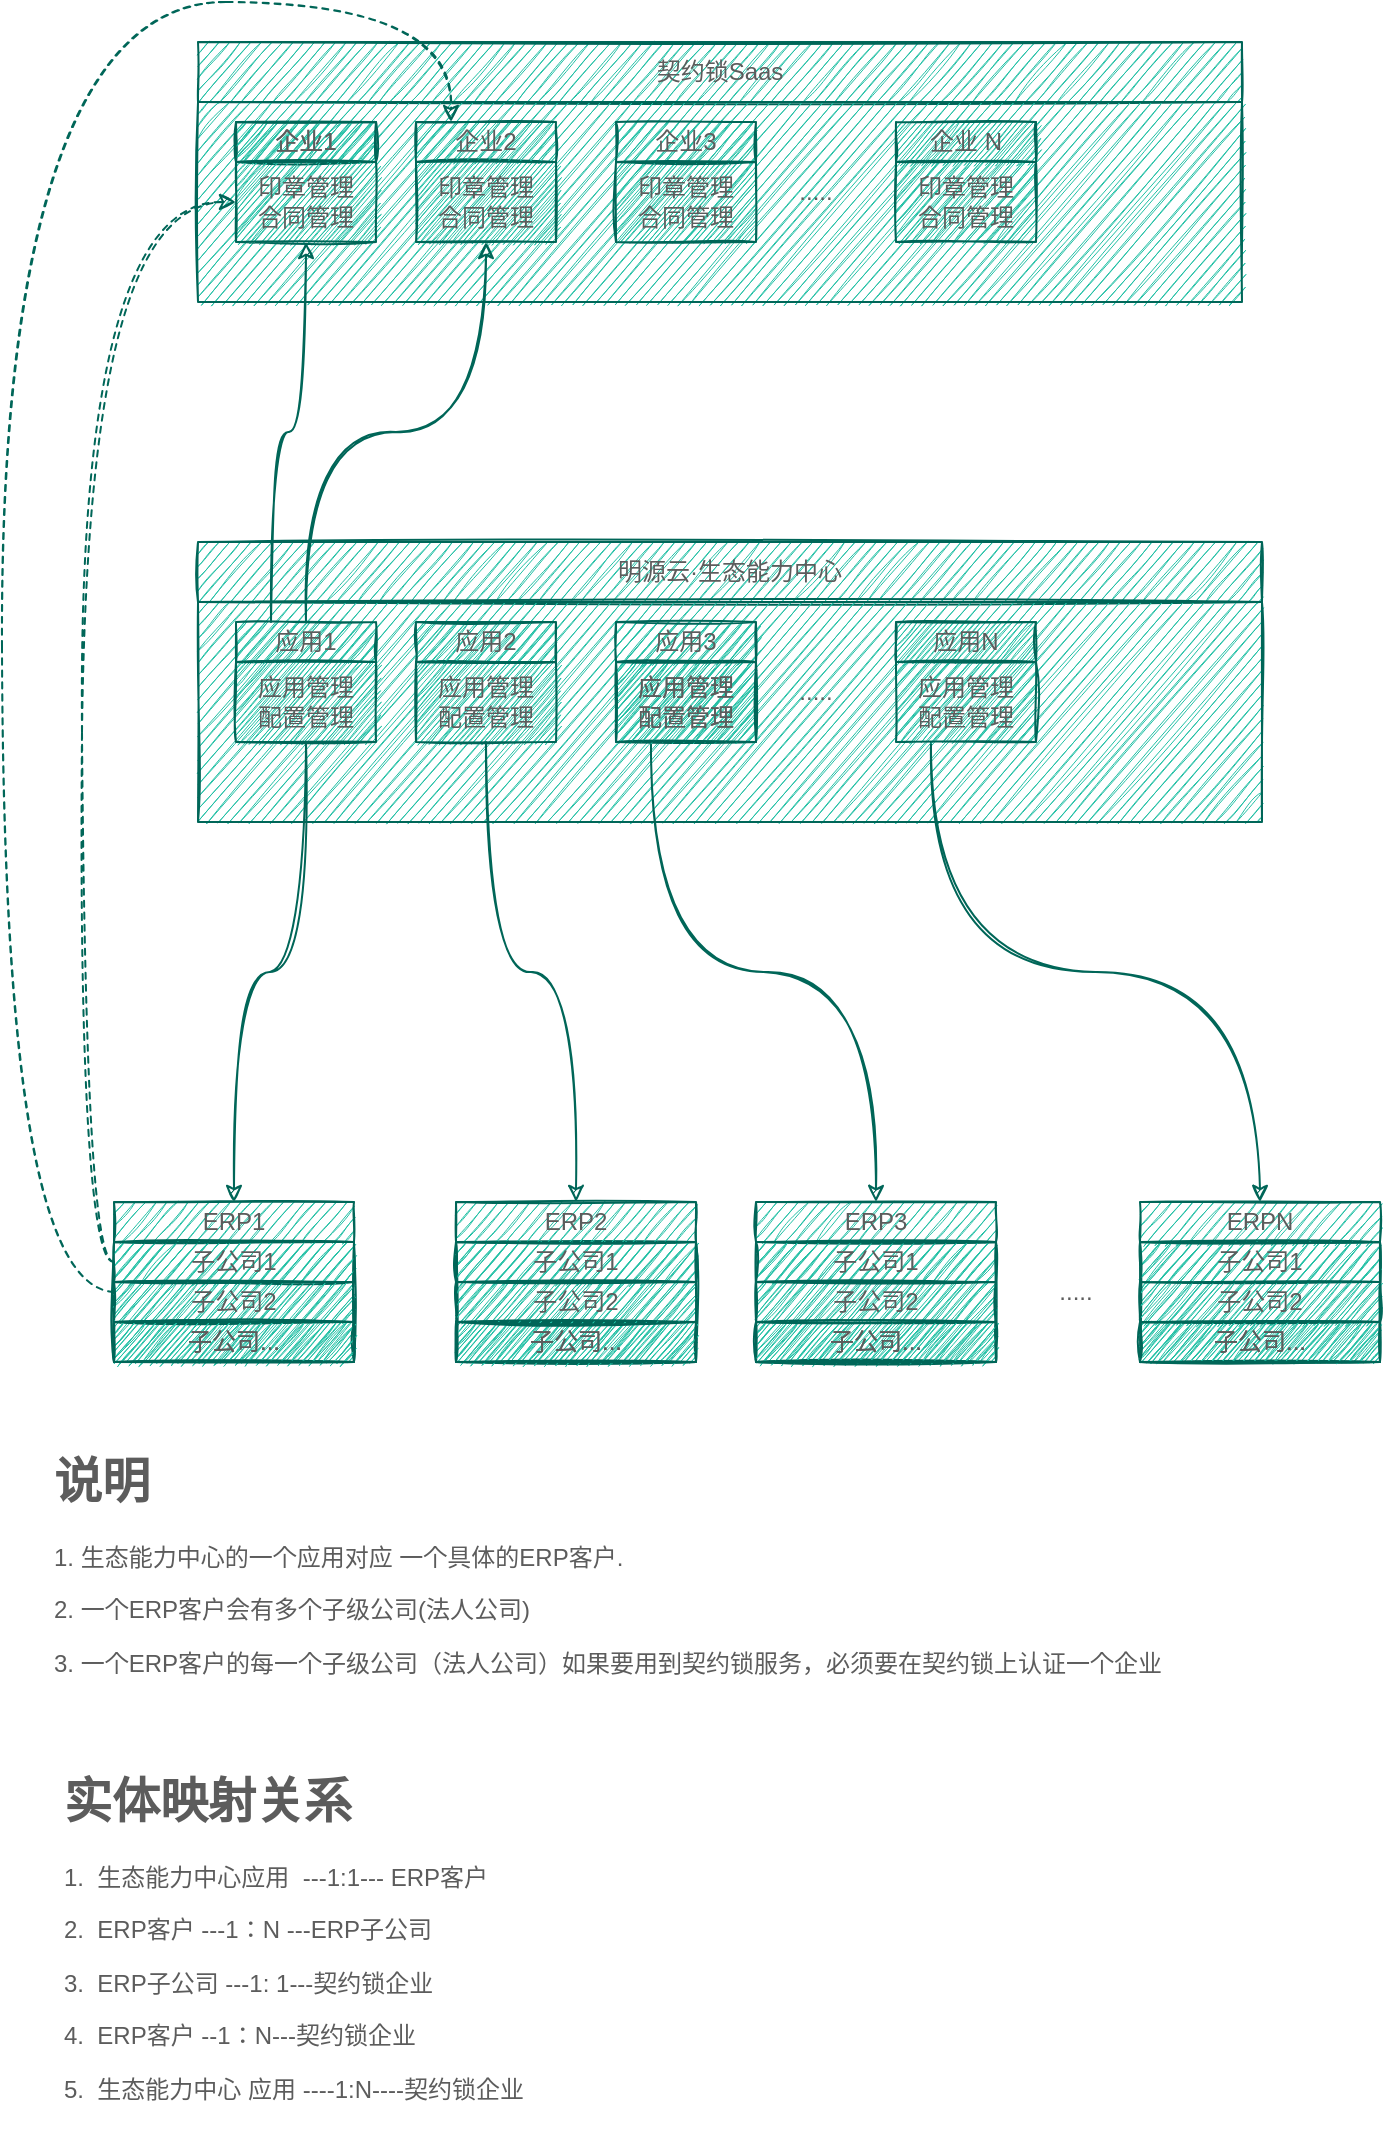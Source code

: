 <mxfile version="15.5.8" type="github">
  <diagram id="FIEFWtWOcGt9es1YW2cE" name="第 1 页">
    <mxGraphModel dx="1422" dy="833" grid="1" gridSize="10" guides="1" tooltips="1" connect="1" arrows="1" fold="1" page="1" pageScale="1" pageWidth="827" pageHeight="1169" math="0" shadow="0">
      <root>
        <mxCell id="0" />
        <mxCell id="1" parent="0" />
        <mxCell id="ypXxrbu6_z9xNNzj4wrC-1" value="契约锁Saas" style="whiteSpace=wrap;html=1;sketch=1;fillColor=#21C0A5;strokeColor=#006658;fontColor=#5C5C5C;" vertex="1" parent="1">
          <mxGeometry x="175" y="80" width="522" height="30" as="geometry" />
        </mxCell>
        <mxCell id="ypXxrbu6_z9xNNzj4wrC-2" value="明源云·生态能力中心" style="whiteSpace=wrap;html=1;sketch=1;fillColor=#21C0A5;strokeColor=#006658;fontColor=#5C5C5C;" vertex="1" parent="1">
          <mxGeometry x="175" y="330" width="532" height="30" as="geometry" />
        </mxCell>
        <mxCell id="ypXxrbu6_z9xNNzj4wrC-7" value="" style="whiteSpace=wrap;html=1;sketch=1;fillColor=#21C0A5;strokeColor=#006658;fontColor=#5C5C5C;" vertex="1" parent="1">
          <mxGeometry x="175" y="110" width="522" height="100" as="geometry" />
        </mxCell>
        <mxCell id="ypXxrbu6_z9xNNzj4wrC-8" value="" style="whiteSpace=wrap;html=1;sketch=1;fillColor=#21C0A5;strokeColor=#006658;fontColor=#5C5C5C;" vertex="1" parent="1">
          <mxGeometry x="175" y="360" width="532" height="110" as="geometry" />
        </mxCell>
        <mxCell id="ypXxrbu6_z9xNNzj4wrC-10" value="" style="whiteSpace=wrap;html=1;sketch=1;fillColor=#21C0A5;strokeColor=#006658;fontColor=#5C5C5C;" vertex="1" parent="1">
          <mxGeometry x="133" y="680" width="120" height="60" as="geometry" />
        </mxCell>
        <mxCell id="ypXxrbu6_z9xNNzj4wrC-13" value="ERP1" style="whiteSpace=wrap;html=1;sketch=1;fillColor=#21C0A5;strokeColor=#006658;fontColor=#5C5C5C;" vertex="1" parent="1">
          <mxGeometry x="133" y="660" width="120" height="20" as="geometry" />
        </mxCell>
        <mxCell id="ypXxrbu6_z9xNNzj4wrC-18" value="企业1" style="whiteSpace=wrap;html=1;sketch=1;fillColor=#21C0A5;strokeColor=#006658;fontColor=#5C5C5C;" vertex="1" parent="1">
          <mxGeometry x="194" y="120" width="70" height="20" as="geometry" />
        </mxCell>
        <mxCell id="ypXxrbu6_z9xNNzj4wrC-19" value="印章管理&lt;br&gt;合同管理" style="whiteSpace=wrap;html=1;sketch=1;fillColor=#21C0A5;strokeColor=#006658;fontColor=#5C5C5C;" vertex="1" parent="1">
          <mxGeometry x="194" y="140" width="70" height="40" as="geometry" />
        </mxCell>
        <mxCell id="ypXxrbu6_z9xNNzj4wrC-20" value="企业1" style="whiteSpace=wrap;html=1;sketch=1;fillColor=#21C0A5;strokeColor=#006658;fontColor=#5C5C5C;" vertex="1" parent="1">
          <mxGeometry x="194" y="120" width="70" height="20" as="geometry" />
        </mxCell>
        <mxCell id="ypXxrbu6_z9xNNzj4wrC-22" value="印章管理&lt;br&gt;合同管理" style="whiteSpace=wrap;html=1;sketch=1;fillColor=#21C0A5;strokeColor=#006658;fontColor=#5C5C5C;" vertex="1" parent="1">
          <mxGeometry x="284" y="140" width="70" height="40" as="geometry" />
        </mxCell>
        <mxCell id="ypXxrbu6_z9xNNzj4wrC-23" value="企业2" style="whiteSpace=wrap;html=1;sketch=1;fillColor=#21C0A5;strokeColor=#006658;fontColor=#5C5C5C;" vertex="1" parent="1">
          <mxGeometry x="284" y="120" width="70" height="20" as="geometry" />
        </mxCell>
        <mxCell id="ypXxrbu6_z9xNNzj4wrC-24" value="印章管理&lt;br&gt;合同管理" style="whiteSpace=wrap;html=1;sketch=1;fillColor=#21C0A5;strokeColor=#006658;fontColor=#5C5C5C;" vertex="1" parent="1">
          <mxGeometry x="384" y="140" width="70" height="40" as="geometry" />
        </mxCell>
        <mxCell id="ypXxrbu6_z9xNNzj4wrC-25" value="企业3" style="whiteSpace=wrap;html=1;sketch=1;fillColor=#21C0A5;strokeColor=#006658;fontColor=#5C5C5C;" vertex="1" parent="1">
          <mxGeometry x="384" y="120" width="70" height="20" as="geometry" />
        </mxCell>
        <mxCell id="ypXxrbu6_z9xNNzj4wrC-26" value="印章管理&lt;br&gt;合同管理" style="whiteSpace=wrap;html=1;sketch=1;fillColor=#21C0A5;strokeColor=#006658;fontColor=#5C5C5C;" vertex="1" parent="1">
          <mxGeometry x="524" y="140" width="70" height="40" as="geometry" />
        </mxCell>
        <mxCell id="ypXxrbu6_z9xNNzj4wrC-27" value="企业 N" style="whiteSpace=wrap;html=1;sketch=1;fillColor=#21C0A5;strokeColor=#006658;fontColor=#5C5C5C;" vertex="1" parent="1">
          <mxGeometry x="524" y="120" width="70" height="20" as="geometry" />
        </mxCell>
        <mxCell id="ypXxrbu6_z9xNNzj4wrC-28" value="....." style="text;html=1;strokeColor=none;fillColor=none;align=center;verticalAlign=middle;whiteSpace=wrap;sketch=1;fontColor=#5C5C5C;" vertex="1" parent="1">
          <mxGeometry x="454" y="390" width="60" height="30" as="geometry" />
        </mxCell>
        <mxCell id="ypXxrbu6_z9xNNzj4wrC-72" style="edgeStyle=orthogonalEdgeStyle;orthogonalLoop=1;jettySize=auto;html=1;exitX=0.5;exitY=1;exitDx=0;exitDy=0;entryX=0.5;entryY=0;entryDx=0;entryDy=0;sketch=1;curved=1;strokeColor=#006658;fontColor=#5C5C5C;" edge="1" parent="1" source="ypXxrbu6_z9xNNzj4wrC-30" target="ypXxrbu6_z9xNNzj4wrC-13">
          <mxGeometry relative="1" as="geometry" />
        </mxCell>
        <mxCell id="ypXxrbu6_z9xNNzj4wrC-30" value="应用管理&lt;br&gt;配置管理" style="whiteSpace=wrap;html=1;sketch=1;fillColor=#21C0A5;strokeColor=#006658;fontColor=#5C5C5C;" vertex="1" parent="1">
          <mxGeometry x="194" y="390" width="70" height="40" as="geometry" />
        </mxCell>
        <mxCell id="ypXxrbu6_z9xNNzj4wrC-42" style="edgeStyle=orthogonalEdgeStyle;orthogonalLoop=1;jettySize=auto;html=1;exitX=0.5;exitY=0;exitDx=0;exitDy=0;entryX=0.5;entryY=1;entryDx=0;entryDy=0;sketch=1;curved=1;strokeColor=#006658;fontColor=#5C5C5C;" edge="1" parent="1" source="ypXxrbu6_z9xNNzj4wrC-31" target="ypXxrbu6_z9xNNzj4wrC-22">
          <mxGeometry relative="1" as="geometry" />
        </mxCell>
        <mxCell id="ypXxrbu6_z9xNNzj4wrC-43" style="edgeStyle=orthogonalEdgeStyle;orthogonalLoop=1;jettySize=auto;html=1;exitX=0.25;exitY=0;exitDx=0;exitDy=0;sketch=1;curved=1;strokeColor=#006658;fontColor=#5C5C5C;" edge="1" parent="1" source="ypXxrbu6_z9xNNzj4wrC-31" target="ypXxrbu6_z9xNNzj4wrC-19">
          <mxGeometry relative="1" as="geometry" />
        </mxCell>
        <mxCell id="ypXxrbu6_z9xNNzj4wrC-31" value="应用1" style="whiteSpace=wrap;html=1;sketch=1;fillColor=#21C0A5;strokeColor=#006658;fontColor=#5C5C5C;" vertex="1" parent="1">
          <mxGeometry x="194" y="370" width="70" height="20" as="geometry" />
        </mxCell>
        <mxCell id="ypXxrbu6_z9xNNzj4wrC-73" style="edgeStyle=orthogonalEdgeStyle;orthogonalLoop=1;jettySize=auto;html=1;exitX=0.5;exitY=1;exitDx=0;exitDy=0;entryX=0.5;entryY=0;entryDx=0;entryDy=0;sketch=1;curved=1;strokeColor=#006658;fontColor=#5C5C5C;" edge="1" parent="1" source="ypXxrbu6_z9xNNzj4wrC-32" target="ypXxrbu6_z9xNNzj4wrC-52">
          <mxGeometry relative="1" as="geometry" />
        </mxCell>
        <mxCell id="ypXxrbu6_z9xNNzj4wrC-32" value="应用管理&lt;br&gt;配置管理" style="whiteSpace=wrap;html=1;sketch=1;fillColor=#21C0A5;strokeColor=#006658;fontColor=#5C5C5C;" vertex="1" parent="1">
          <mxGeometry x="284" y="390" width="70" height="40" as="geometry" />
        </mxCell>
        <mxCell id="ypXxrbu6_z9xNNzj4wrC-33" value="应用2" style="whiteSpace=wrap;html=1;sketch=1;fillColor=#21C0A5;strokeColor=#006658;fontColor=#5C5C5C;" vertex="1" parent="1">
          <mxGeometry x="284" y="370" width="70" height="20" as="geometry" />
        </mxCell>
        <mxCell id="ypXxrbu6_z9xNNzj4wrC-34" value="应用管理&lt;br&gt;配置管理" style="whiteSpace=wrap;html=1;sketch=1;fillColor=#21C0A5;strokeColor=#006658;fontColor=#5C5C5C;" vertex="1" parent="1">
          <mxGeometry x="384" y="390" width="70" height="40" as="geometry" />
        </mxCell>
        <mxCell id="ypXxrbu6_z9xNNzj4wrC-35" value="应用3" style="whiteSpace=wrap;html=1;sketch=1;fillColor=#21C0A5;strokeColor=#006658;fontColor=#5C5C5C;" vertex="1" parent="1">
          <mxGeometry x="384" y="370" width="70" height="20" as="geometry" />
        </mxCell>
        <mxCell id="ypXxrbu6_z9xNNzj4wrC-74" style="edgeStyle=orthogonalEdgeStyle;orthogonalLoop=1;jettySize=auto;html=1;exitX=0.25;exitY=1;exitDx=0;exitDy=0;entryX=0.5;entryY=0;entryDx=0;entryDy=0;sketch=1;curved=1;strokeColor=#006658;fontColor=#5C5C5C;" edge="1" parent="1" source="ypXxrbu6_z9xNNzj4wrC-36" target="ypXxrbu6_z9xNNzj4wrC-58">
          <mxGeometry relative="1" as="geometry" />
        </mxCell>
        <mxCell id="ypXxrbu6_z9xNNzj4wrC-36" value="应用管理&lt;br&gt;配置管理" style="whiteSpace=wrap;html=1;sketch=1;fillColor=#21C0A5;strokeColor=#006658;fontColor=#5C5C5C;" vertex="1" parent="1">
          <mxGeometry x="384" y="390" width="70" height="40" as="geometry" />
        </mxCell>
        <mxCell id="ypXxrbu6_z9xNNzj4wrC-38" value="应用N" style="whiteSpace=wrap;html=1;sketch=1;fillColor=#21C0A5;strokeColor=#006658;fontColor=#5C5C5C;" vertex="1" parent="1">
          <mxGeometry x="524" y="370" width="70" height="20" as="geometry" />
        </mxCell>
        <mxCell id="ypXxrbu6_z9xNNzj4wrC-75" style="edgeStyle=orthogonalEdgeStyle;orthogonalLoop=1;jettySize=auto;html=1;exitX=0.25;exitY=1;exitDx=0;exitDy=0;entryX=0.5;entryY=0;entryDx=0;entryDy=0;sketch=1;curved=1;strokeColor=#006658;fontColor=#5C5C5C;" edge="1" parent="1" source="ypXxrbu6_z9xNNzj4wrC-39" target="ypXxrbu6_z9xNNzj4wrC-64">
          <mxGeometry relative="1" as="geometry" />
        </mxCell>
        <mxCell id="ypXxrbu6_z9xNNzj4wrC-39" value="应用管理&lt;br&gt;配置管理" style="whiteSpace=wrap;html=1;sketch=1;fillColor=#21C0A5;strokeColor=#006658;fontColor=#5C5C5C;" vertex="1" parent="1">
          <mxGeometry x="524" y="390" width="70" height="40" as="geometry" />
        </mxCell>
        <mxCell id="ypXxrbu6_z9xNNzj4wrC-40" value="....." style="text;html=1;strokeColor=none;fillColor=none;align=center;verticalAlign=middle;whiteSpace=wrap;sketch=1;fontColor=#5C5C5C;" vertex="1" parent="1">
          <mxGeometry x="454" y="140" width="60" height="30" as="geometry" />
        </mxCell>
        <mxCell id="ypXxrbu6_z9xNNzj4wrC-77" style="edgeStyle=orthogonalEdgeStyle;orthogonalLoop=1;jettySize=auto;html=1;exitX=0;exitY=0.5;exitDx=0;exitDy=0;entryX=0;entryY=0.5;entryDx=0;entryDy=0;dashed=1;sketch=1;curved=1;strokeColor=#006658;fontColor=#5C5C5C;" edge="1" parent="1" source="ypXxrbu6_z9xNNzj4wrC-45" target="ypXxrbu6_z9xNNzj4wrC-19">
          <mxGeometry relative="1" as="geometry">
            <Array as="points">
              <mxPoint x="117" y="690" />
              <mxPoint x="117" y="160" />
            </Array>
          </mxGeometry>
        </mxCell>
        <mxCell id="ypXxrbu6_z9xNNzj4wrC-45" value="子公司1" style="whiteSpace=wrap;html=1;sketch=1;fillColor=#21C0A5;strokeColor=#006658;fontColor=#5C5C5C;" vertex="1" parent="1">
          <mxGeometry x="133" y="680" width="120" height="20" as="geometry" />
        </mxCell>
        <mxCell id="ypXxrbu6_z9xNNzj4wrC-78" style="edgeStyle=orthogonalEdgeStyle;orthogonalLoop=1;jettySize=auto;html=1;exitX=0;exitY=0.25;exitDx=0;exitDy=0;entryX=0.25;entryY=0;entryDx=0;entryDy=0;dashed=1;sketch=1;curved=1;strokeColor=#006658;fontColor=#5C5C5C;" edge="1" parent="1" source="ypXxrbu6_z9xNNzj4wrC-46" target="ypXxrbu6_z9xNNzj4wrC-23">
          <mxGeometry relative="1" as="geometry">
            <Array as="points">
              <mxPoint x="77" y="705" />
              <mxPoint x="77" y="60" />
              <mxPoint x="302" y="60" />
            </Array>
          </mxGeometry>
        </mxCell>
        <mxCell id="ypXxrbu6_z9xNNzj4wrC-46" value="子公司2" style="whiteSpace=wrap;html=1;sketch=1;fillColor=#21C0A5;strokeColor=#006658;fontColor=#5C5C5C;" vertex="1" parent="1">
          <mxGeometry x="133" y="700" width="120" height="20" as="geometry" />
        </mxCell>
        <mxCell id="ypXxrbu6_z9xNNzj4wrC-47" value="子公司..." style="whiteSpace=wrap;html=1;sketch=1;fillColor=#21C0A5;strokeColor=#006658;fontColor=#5C5C5C;" vertex="1" parent="1">
          <mxGeometry x="133" y="720" width="120" height="20" as="geometry" />
        </mxCell>
        <mxCell id="ypXxrbu6_z9xNNzj4wrC-48" value="子公司..." style="whiteSpace=wrap;html=1;sketch=1;fillColor=#21C0A5;strokeColor=#006658;fontColor=#5C5C5C;" vertex="1" parent="1">
          <mxGeometry x="133" y="720" width="120" height="20" as="geometry" />
        </mxCell>
        <mxCell id="ypXxrbu6_z9xNNzj4wrC-51" value="" style="whiteSpace=wrap;html=1;sketch=1;fillColor=#21C0A5;strokeColor=#006658;fontColor=#5C5C5C;" vertex="1" parent="1">
          <mxGeometry x="304" y="680" width="120" height="60" as="geometry" />
        </mxCell>
        <mxCell id="ypXxrbu6_z9xNNzj4wrC-52" value="ERP2" style="whiteSpace=wrap;html=1;sketch=1;fillColor=#21C0A5;strokeColor=#006658;fontColor=#5C5C5C;" vertex="1" parent="1">
          <mxGeometry x="304" y="660" width="120" height="20" as="geometry" />
        </mxCell>
        <mxCell id="ypXxrbu6_z9xNNzj4wrC-53" value="子公司1" style="whiteSpace=wrap;html=1;sketch=1;fillColor=#21C0A5;strokeColor=#006658;fontColor=#5C5C5C;" vertex="1" parent="1">
          <mxGeometry x="304" y="680" width="120" height="20" as="geometry" />
        </mxCell>
        <mxCell id="ypXxrbu6_z9xNNzj4wrC-54" value="子公司2" style="whiteSpace=wrap;html=1;sketch=1;fillColor=#21C0A5;strokeColor=#006658;fontColor=#5C5C5C;" vertex="1" parent="1">
          <mxGeometry x="304" y="700" width="120" height="20" as="geometry" />
        </mxCell>
        <mxCell id="ypXxrbu6_z9xNNzj4wrC-55" value="子公司..." style="whiteSpace=wrap;html=1;sketch=1;fillColor=#21C0A5;strokeColor=#006658;fontColor=#5C5C5C;" vertex="1" parent="1">
          <mxGeometry x="304" y="720" width="120" height="20" as="geometry" />
        </mxCell>
        <mxCell id="ypXxrbu6_z9xNNzj4wrC-56" value="子公司..." style="whiteSpace=wrap;html=1;sketch=1;fillColor=#21C0A5;strokeColor=#006658;fontColor=#5C5C5C;" vertex="1" parent="1">
          <mxGeometry x="304" y="720" width="120" height="20" as="geometry" />
        </mxCell>
        <mxCell id="ypXxrbu6_z9xNNzj4wrC-57" value="" style="whiteSpace=wrap;html=1;sketch=1;fillColor=#21C0A5;strokeColor=#006658;fontColor=#5C5C5C;" vertex="1" parent="1">
          <mxGeometry x="454" y="680" width="120" height="60" as="geometry" />
        </mxCell>
        <mxCell id="ypXxrbu6_z9xNNzj4wrC-58" value="ERP3" style="whiteSpace=wrap;html=1;sketch=1;fillColor=#21C0A5;strokeColor=#006658;fontColor=#5C5C5C;" vertex="1" parent="1">
          <mxGeometry x="454" y="660" width="120" height="20" as="geometry" />
        </mxCell>
        <mxCell id="ypXxrbu6_z9xNNzj4wrC-59" value="子公司1" style="whiteSpace=wrap;html=1;sketch=1;fillColor=#21C0A5;strokeColor=#006658;fontColor=#5C5C5C;" vertex="1" parent="1">
          <mxGeometry x="454" y="680" width="120" height="20" as="geometry" />
        </mxCell>
        <mxCell id="ypXxrbu6_z9xNNzj4wrC-60" value="子公司2" style="whiteSpace=wrap;html=1;sketch=1;fillColor=#21C0A5;strokeColor=#006658;fontColor=#5C5C5C;" vertex="1" parent="1">
          <mxGeometry x="454" y="700" width="120" height="20" as="geometry" />
        </mxCell>
        <mxCell id="ypXxrbu6_z9xNNzj4wrC-61" value="子公司..." style="whiteSpace=wrap;html=1;sketch=1;fillColor=#21C0A5;strokeColor=#006658;fontColor=#5C5C5C;" vertex="1" parent="1">
          <mxGeometry x="454" y="720" width="120" height="20" as="geometry" />
        </mxCell>
        <mxCell id="ypXxrbu6_z9xNNzj4wrC-62" value="子公司..." style="whiteSpace=wrap;html=1;sketch=1;fillColor=#21C0A5;strokeColor=#006658;fontColor=#5C5C5C;" vertex="1" parent="1">
          <mxGeometry x="454" y="720" width="120" height="20" as="geometry" />
        </mxCell>
        <mxCell id="ypXxrbu6_z9xNNzj4wrC-63" value="" style="whiteSpace=wrap;html=1;sketch=1;fillColor=#21C0A5;strokeColor=#006658;fontColor=#5C5C5C;" vertex="1" parent="1">
          <mxGeometry x="646" y="680" width="120" height="60" as="geometry" />
        </mxCell>
        <mxCell id="ypXxrbu6_z9xNNzj4wrC-64" value="ERPN" style="whiteSpace=wrap;html=1;sketch=1;fillColor=#21C0A5;strokeColor=#006658;fontColor=#5C5C5C;" vertex="1" parent="1">
          <mxGeometry x="646" y="660" width="120" height="20" as="geometry" />
        </mxCell>
        <mxCell id="ypXxrbu6_z9xNNzj4wrC-65" value="子公司1" style="whiteSpace=wrap;html=1;sketch=1;fillColor=#21C0A5;strokeColor=#006658;fontColor=#5C5C5C;" vertex="1" parent="1">
          <mxGeometry x="646" y="680" width="120" height="20" as="geometry" />
        </mxCell>
        <mxCell id="ypXxrbu6_z9xNNzj4wrC-66" value="子公司2" style="whiteSpace=wrap;html=1;sketch=1;fillColor=#21C0A5;strokeColor=#006658;fontColor=#5C5C5C;" vertex="1" parent="1">
          <mxGeometry x="646" y="700" width="120" height="20" as="geometry" />
        </mxCell>
        <mxCell id="ypXxrbu6_z9xNNzj4wrC-67" value="子公司..." style="whiteSpace=wrap;html=1;sketch=1;fillColor=#21C0A5;strokeColor=#006658;fontColor=#5C5C5C;" vertex="1" parent="1">
          <mxGeometry x="646" y="720" width="120" height="20" as="geometry" />
        </mxCell>
        <mxCell id="ypXxrbu6_z9xNNzj4wrC-68" value="子公司..." style="whiteSpace=wrap;html=1;sketch=1;fillColor=#21C0A5;strokeColor=#006658;fontColor=#5C5C5C;" vertex="1" parent="1">
          <mxGeometry x="646" y="720" width="120" height="20" as="geometry" />
        </mxCell>
        <mxCell id="ypXxrbu6_z9xNNzj4wrC-76" value="....." style="text;html=1;strokeColor=none;fillColor=none;align=center;verticalAlign=middle;whiteSpace=wrap;sketch=1;fontColor=#5C5C5C;" vertex="1" parent="1">
          <mxGeometry x="584" y="690" width="60" height="30" as="geometry" />
        </mxCell>
        <mxCell id="ypXxrbu6_z9xNNzj4wrC-79" value="&lt;h1&gt;说明&lt;/h1&gt;&lt;p&gt;1. 生态能力中心的一个应用对应 一个具体的ERP客户.&lt;/p&gt;&lt;p&gt;2. 一个ERP客户会有多个子级公司(法人公司)&lt;/p&gt;&lt;p&gt;3. 一个ERP客户的每一个子级公司（法人公司）如果要用到契约锁服务，必须要在契约锁上认证一个企业&lt;/p&gt;" style="text;html=1;strokeColor=none;fillColor=none;spacing=5;spacingTop=-20;whiteSpace=wrap;overflow=hidden;sketch=1;fontColor=#5C5C5C;" vertex="1" parent="1">
          <mxGeometry x="98" y="780" width="632" height="120" as="geometry" />
        </mxCell>
        <mxCell id="ypXxrbu6_z9xNNzj4wrC-80" value="&lt;h1&gt;实体映射关系&lt;/h1&gt;&lt;p&gt;1.&amp;nbsp; 生态能力中心应用&amp;nbsp; ---1:1--- ERP客户&lt;/p&gt;&lt;p&gt;2.&amp;nbsp; ERP客户 ---1：N ---ERP子公司&lt;/p&gt;&lt;p&gt;3.&amp;nbsp; ERP子公司 ---1: 1---契约锁企业&lt;/p&gt;&lt;p&gt;4.&amp;nbsp; ERP客户 --1：N---契约锁企业&lt;/p&gt;&lt;p&gt;5.&amp;nbsp; 生态能力中心 应用 ----1:N----契约锁企业&lt;/p&gt;" style="text;html=1;strokeColor=none;fillColor=none;spacing=5;spacingTop=-20;whiteSpace=wrap;overflow=hidden;sketch=1;fontColor=#5C5C5C;" vertex="1" parent="1">
          <mxGeometry x="103" y="940" width="537" height="190" as="geometry" />
        </mxCell>
      </root>
    </mxGraphModel>
  </diagram>
</mxfile>
